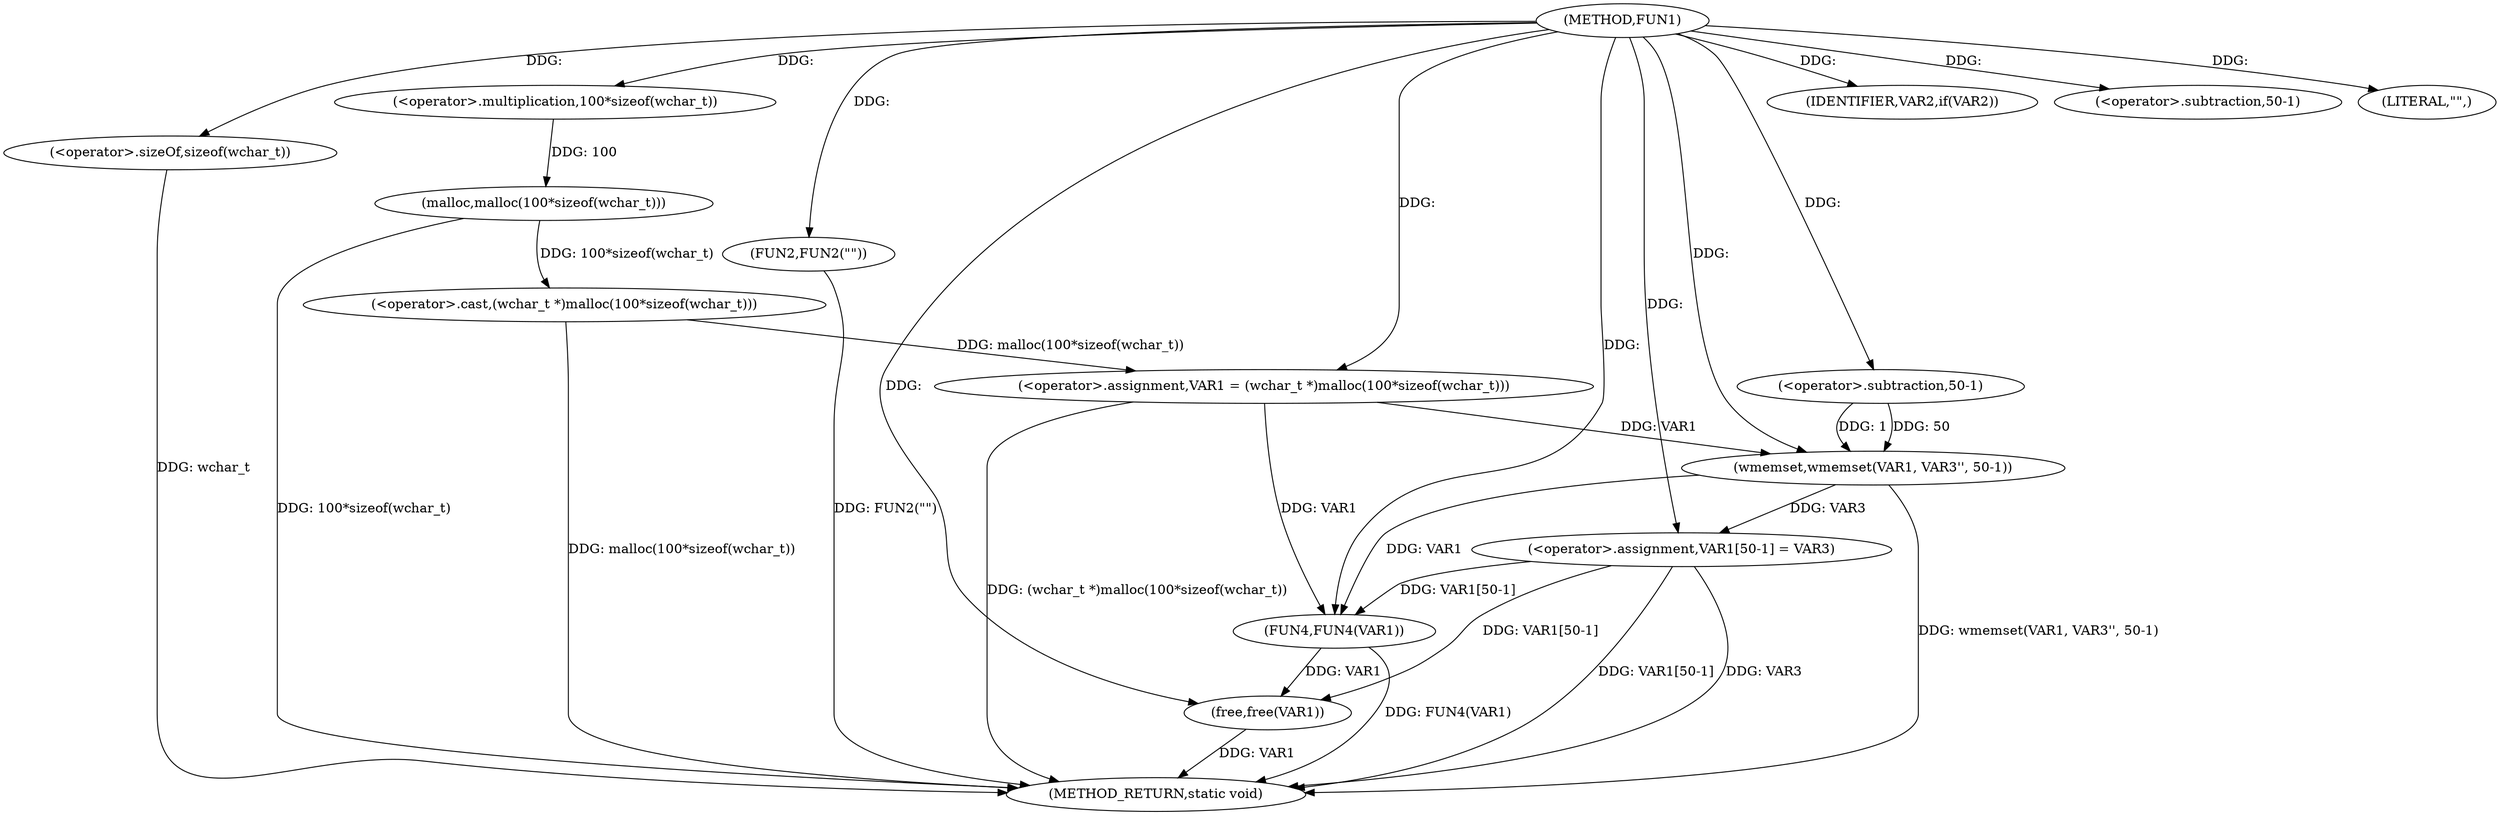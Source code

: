 digraph FUN1 {  
"1000100" [label = "(METHOD,FUN1)" ]
"1000138" [label = "(METHOD_RETURN,static void)" ]
"1000103" [label = "(<operator>.assignment,VAR1 = (wchar_t *)malloc(100*sizeof(wchar_t)))" ]
"1000105" [label = "(<operator>.cast,(wchar_t *)malloc(100*sizeof(wchar_t)))" ]
"1000107" [label = "(malloc,malloc(100*sizeof(wchar_t)))" ]
"1000108" [label = "(<operator>.multiplication,100*sizeof(wchar_t))" ]
"1000110" [label = "(<operator>.sizeOf,sizeof(wchar_t))" ]
"1000113" [label = "(IDENTIFIER,VAR2,if(VAR2))" ]
"1000115" [label = "(FUN2,FUN2(\"\"))" ]
"1000119" [label = "(wmemset,wmemset(VAR1, VAR3'', 50-1))" ]
"1000122" [label = "(<operator>.subtraction,50-1)" ]
"1000125" [label = "(<operator>.assignment,VAR1[50-1] = VAR3)" ]
"1000128" [label = "(<operator>.subtraction,50-1)" ]
"1000133" [label = "(LITERAL,\"\",)" ]
"1000134" [label = "(FUN4,FUN4(VAR1))" ]
"1000136" [label = "(free,free(VAR1))" ]
  "1000125" -> "1000138"  [ label = "DDG: VAR1[50-1]"] 
  "1000107" -> "1000138"  [ label = "DDG: 100*sizeof(wchar_t)"] 
  "1000105" -> "1000138"  [ label = "DDG: malloc(100*sizeof(wchar_t))"] 
  "1000103" -> "1000138"  [ label = "DDG: (wchar_t *)malloc(100*sizeof(wchar_t))"] 
  "1000115" -> "1000138"  [ label = "DDG: FUN2(\"\")"] 
  "1000119" -> "1000138"  [ label = "DDG: wmemset(VAR1, VAR3'', 50-1)"] 
  "1000110" -> "1000138"  [ label = "DDG: wchar_t"] 
  "1000136" -> "1000138"  [ label = "DDG: VAR1"] 
  "1000125" -> "1000138"  [ label = "DDG: VAR3"] 
  "1000134" -> "1000138"  [ label = "DDG: FUN4(VAR1)"] 
  "1000105" -> "1000103"  [ label = "DDG: malloc(100*sizeof(wchar_t))"] 
  "1000100" -> "1000103"  [ label = "DDG: "] 
  "1000107" -> "1000105"  [ label = "DDG: 100*sizeof(wchar_t)"] 
  "1000108" -> "1000107"  [ label = "DDG: 100"] 
  "1000100" -> "1000108"  [ label = "DDG: "] 
  "1000100" -> "1000110"  [ label = "DDG: "] 
  "1000100" -> "1000113"  [ label = "DDG: "] 
  "1000100" -> "1000115"  [ label = "DDG: "] 
  "1000103" -> "1000119"  [ label = "DDG: VAR1"] 
  "1000100" -> "1000119"  [ label = "DDG: "] 
  "1000122" -> "1000119"  [ label = "DDG: 50"] 
  "1000122" -> "1000119"  [ label = "DDG: 1"] 
  "1000100" -> "1000122"  [ label = "DDG: "] 
  "1000119" -> "1000125"  [ label = "DDG: VAR3"] 
  "1000100" -> "1000125"  [ label = "DDG: "] 
  "1000100" -> "1000128"  [ label = "DDG: "] 
  "1000100" -> "1000133"  [ label = "DDG: "] 
  "1000125" -> "1000134"  [ label = "DDG: VAR1[50-1]"] 
  "1000103" -> "1000134"  [ label = "DDG: VAR1"] 
  "1000119" -> "1000134"  [ label = "DDG: VAR1"] 
  "1000100" -> "1000134"  [ label = "DDG: "] 
  "1000125" -> "1000136"  [ label = "DDG: VAR1[50-1]"] 
  "1000134" -> "1000136"  [ label = "DDG: VAR1"] 
  "1000100" -> "1000136"  [ label = "DDG: "] 
}
